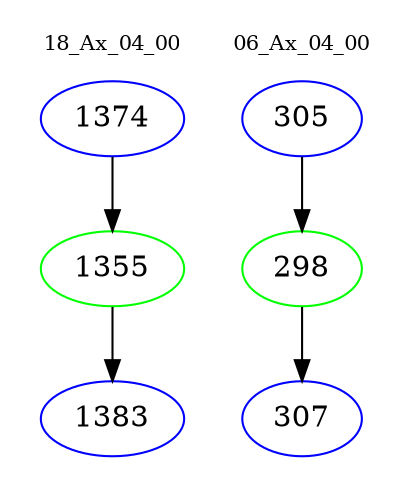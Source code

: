 digraph{
subgraph cluster_0 {
color = white
label = "18_Ax_04_00";
fontsize=10;
T0_1374 [label="1374", color="blue"]
T0_1374 -> T0_1355 [color="black"]
T0_1355 [label="1355", color="green"]
T0_1355 -> T0_1383 [color="black"]
T0_1383 [label="1383", color="blue"]
}
subgraph cluster_1 {
color = white
label = "06_Ax_04_00";
fontsize=10;
T1_305 [label="305", color="blue"]
T1_305 -> T1_298 [color="black"]
T1_298 [label="298", color="green"]
T1_298 -> T1_307 [color="black"]
T1_307 [label="307", color="blue"]
}
}
